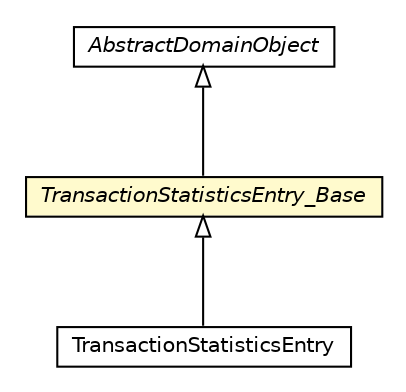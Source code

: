 #!/usr/local/bin/dot
#
# Class diagram 
# Generated by UMLGraph version 5.1 (http://www.umlgraph.org/)
#

digraph G {
	edge [fontname="Helvetica",fontsize=10,labelfontname="Helvetica",labelfontsize=10];
	node [fontname="Helvetica",fontsize=10,shape=plaintext];
	nodesep=0.25;
	ranksep=0.5;
	// pt.ist.fenixframework.core.AbstractDomainObject
	c101009 [label=<<table title="pt.ist.fenixframework.core.AbstractDomainObject" border="0" cellborder="1" cellspacing="0" cellpadding="2" port="p" href="../../../core/AbstractDomainObject.html">
		<tr><td><table border="0" cellspacing="0" cellpadding="1">
<tr><td align="center" balign="center"><font face="Helvetica-Oblique"> AbstractDomainObject </font></td></tr>
		</table></td></tr>
		</table>>, fontname="Helvetica", fontcolor="black", fontsize=10.0];
	// pt.ist.fenixframework.backend.jvstm.pstm.TransactionStatisticsEntry_Base
	c101191 [label=<<table title="pt.ist.fenixframework.backend.jvstm.pstm.TransactionStatisticsEntry_Base" border="0" cellborder="1" cellspacing="0" cellpadding="2" port="p" bgcolor="lemonChiffon" href="./TransactionStatisticsEntry_Base.html">
		<tr><td><table border="0" cellspacing="0" cellpadding="1">
<tr><td align="center" balign="center"><font face="Helvetica-Oblique"> TransactionStatisticsEntry_Base </font></td></tr>
		</table></td></tr>
		</table>>, fontname="Helvetica", fontcolor="black", fontsize=10.0];
	// pt.ist.fenixframework.backend.jvstm.pstm.TransactionStatisticsEntry
	c101192 [label=<<table title="pt.ist.fenixframework.backend.jvstm.pstm.TransactionStatisticsEntry" border="0" cellborder="1" cellspacing="0" cellpadding="2" port="p" href="./TransactionStatisticsEntry.html">
		<tr><td><table border="0" cellspacing="0" cellpadding="1">
<tr><td align="center" balign="center"> TransactionStatisticsEntry </td></tr>
		</table></td></tr>
		</table>>, fontname="Helvetica", fontcolor="black", fontsize=10.0];
	//pt.ist.fenixframework.backend.jvstm.pstm.TransactionStatisticsEntry_Base extends pt.ist.fenixframework.core.AbstractDomainObject
	c101009:p -> c101191:p [dir=back,arrowtail=empty];
	//pt.ist.fenixframework.backend.jvstm.pstm.TransactionStatisticsEntry extends pt.ist.fenixframework.backend.jvstm.pstm.TransactionStatisticsEntry_Base
	c101191:p -> c101192:p [dir=back,arrowtail=empty];
}

